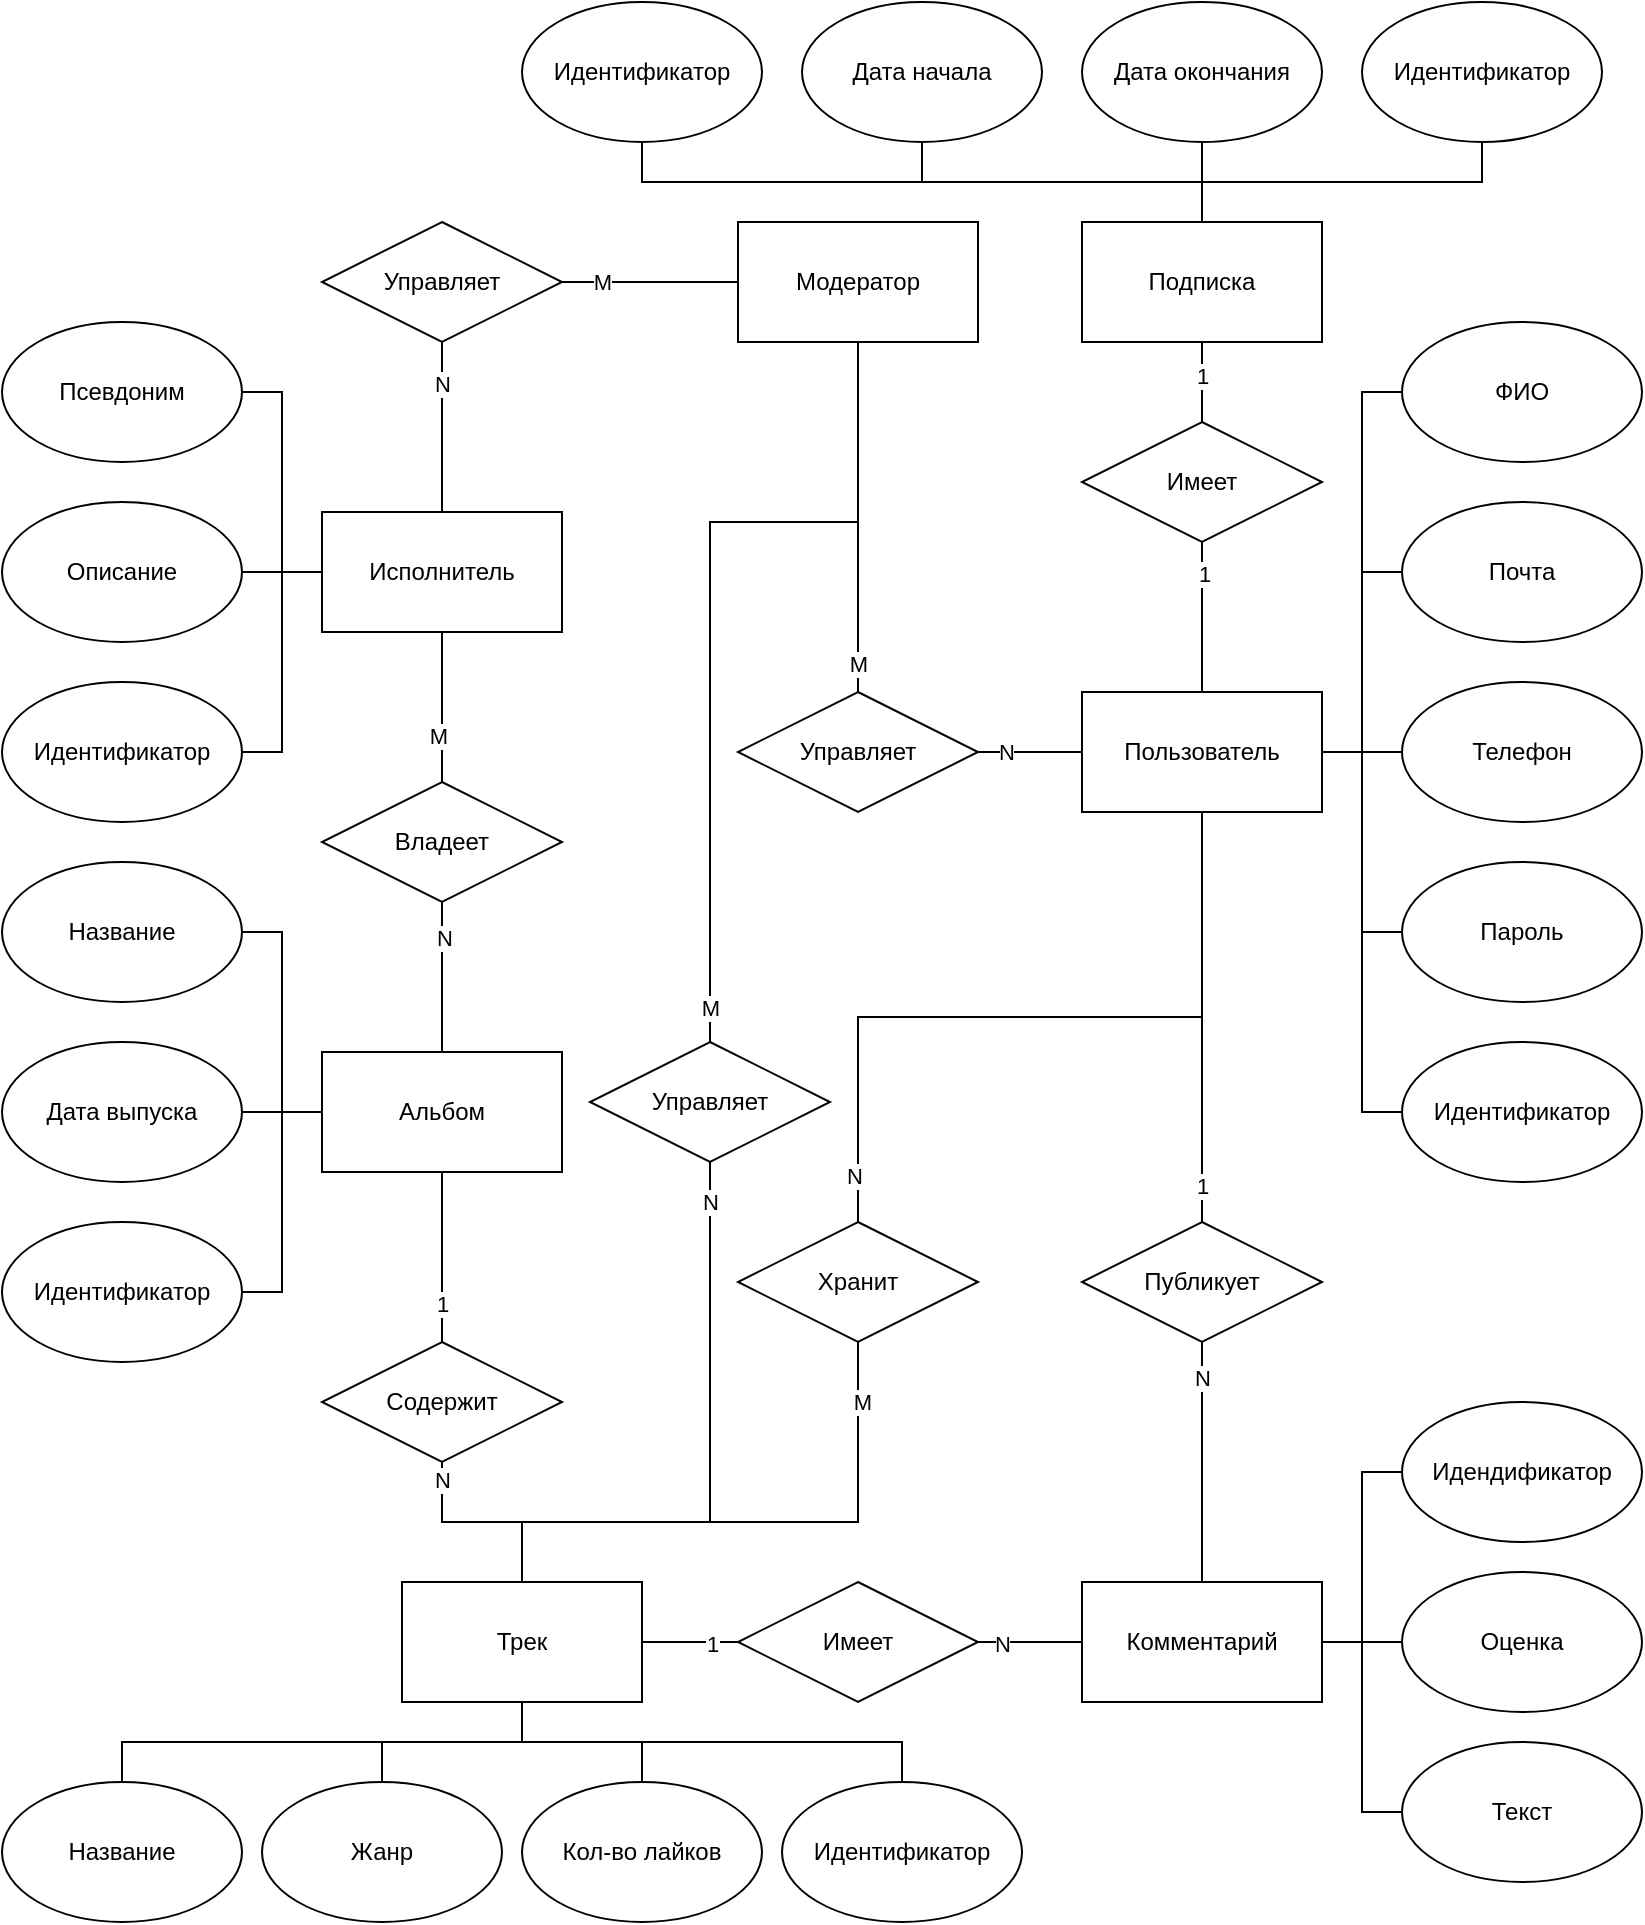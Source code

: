 <mxfile version="22.0.3" type="device">
  <diagram name="Page-1" id="ZaqIwXRcKnVtu84Ctnnx">
    <mxGraphModel dx="1406" dy="1026" grid="1" gridSize="10" guides="1" tooltips="1" connect="1" arrows="1" fold="1" page="1" pageScale="1" pageWidth="827" pageHeight="1169" math="0" shadow="0">
      <root>
        <mxCell id="0" />
        <mxCell id="1" parent="0" />
        <mxCell id="bMCT6bNHXgNXmFaWf76b-39" style="edgeStyle=orthogonalEdgeStyle;rounded=0;orthogonalLoop=1;jettySize=auto;html=1;exitX=1;exitY=0.5;exitDx=0;exitDy=0;entryX=0;entryY=0.5;entryDx=0;entryDy=0;endArrow=none;endFill=0;" parent="1" source="bMCT6bNHXgNXmFaWf76b-14" target="bMCT6bNHXgNXmFaWf76b-15" edge="1">
          <mxGeometry relative="1" as="geometry" />
        </mxCell>
        <mxCell id="bMCT6bNHXgNXmFaWf76b-40" style="edgeStyle=orthogonalEdgeStyle;rounded=0;orthogonalLoop=1;jettySize=auto;html=1;exitX=1;exitY=0.5;exitDx=0;exitDy=0;entryX=0;entryY=0.5;entryDx=0;entryDy=0;endArrow=none;endFill=0;" parent="1" source="bMCT6bNHXgNXmFaWf76b-14" target="bMCT6bNHXgNXmFaWf76b-16" edge="1">
          <mxGeometry relative="1" as="geometry" />
        </mxCell>
        <mxCell id="bMCT6bNHXgNXmFaWf76b-41" style="edgeStyle=orthogonalEdgeStyle;rounded=0;orthogonalLoop=1;jettySize=auto;html=1;exitX=1;exitY=0.5;exitDx=0;exitDy=0;endArrow=none;endFill=0;" parent="1" source="bMCT6bNHXgNXmFaWf76b-14" target="bMCT6bNHXgNXmFaWf76b-17" edge="1">
          <mxGeometry relative="1" as="geometry" />
        </mxCell>
        <mxCell id="bMCT6bNHXgNXmFaWf76b-42" style="edgeStyle=orthogonalEdgeStyle;rounded=0;orthogonalLoop=1;jettySize=auto;html=1;exitX=1;exitY=0.5;exitDx=0;exitDy=0;entryX=0;entryY=0.5;entryDx=0;entryDy=0;endArrow=none;endFill=0;" parent="1" source="bMCT6bNHXgNXmFaWf76b-14" target="bMCT6bNHXgNXmFaWf76b-18" edge="1">
          <mxGeometry relative="1" as="geometry" />
        </mxCell>
        <mxCell id="bMCT6bNHXgNXmFaWf76b-43" style="edgeStyle=orthogonalEdgeStyle;rounded=0;orthogonalLoop=1;jettySize=auto;html=1;exitX=1;exitY=0.5;exitDx=0;exitDy=0;entryX=0;entryY=0.5;entryDx=0;entryDy=0;endArrow=none;endFill=0;" parent="1" source="bMCT6bNHXgNXmFaWf76b-14" target="bMCT6bNHXgNXmFaWf76b-31" edge="1">
          <mxGeometry relative="1" as="geometry" />
        </mxCell>
        <mxCell id="bMCT6bNHXgNXmFaWf76b-59" style="edgeStyle=orthogonalEdgeStyle;rounded=0;orthogonalLoop=1;jettySize=auto;html=1;exitX=0.5;exitY=0;exitDx=0;exitDy=0;entryX=0.5;entryY=1;entryDx=0;entryDy=0;endArrow=none;endFill=0;" parent="1" source="bMCT6bNHXgNXmFaWf76b-14" target="bMCT6bNHXgNXmFaWf76b-58" edge="1">
          <mxGeometry relative="1" as="geometry" />
        </mxCell>
        <mxCell id="GkStRdjyFZFUsdvMpN6v-38" value="1" style="edgeLabel;html=1;align=center;verticalAlign=middle;resizable=0;points=[];" parent="bMCT6bNHXgNXmFaWf76b-59" vertex="1" connectable="0">
          <mxGeometry x="0.573" y="-1" relative="1" as="geometry">
            <mxPoint as="offset" />
          </mxGeometry>
        </mxCell>
        <mxCell id="bMCT6bNHXgNXmFaWf76b-74" style="edgeStyle=orthogonalEdgeStyle;rounded=0;orthogonalLoop=1;jettySize=auto;html=1;exitX=0.5;exitY=1;exitDx=0;exitDy=0;entryX=0.5;entryY=0;entryDx=0;entryDy=0;endArrow=none;endFill=0;" parent="1" source="bMCT6bNHXgNXmFaWf76b-14" target="bMCT6bNHXgNXmFaWf76b-73" edge="1">
          <mxGeometry relative="1" as="geometry" />
        </mxCell>
        <mxCell id="GkStRdjyFZFUsdvMpN6v-27" value="N" style="edgeLabel;html=1;align=center;verticalAlign=middle;resizable=0;points=[];" parent="bMCT6bNHXgNXmFaWf76b-74" vertex="1" connectable="0">
          <mxGeometry x="0.878" y="-2" relative="1" as="geometry">
            <mxPoint as="offset" />
          </mxGeometry>
        </mxCell>
        <mxCell id="hGGk3XV-ql3nhBnSGVCS-5" style="edgeStyle=orthogonalEdgeStyle;rounded=0;orthogonalLoop=1;jettySize=auto;html=1;exitX=0.5;exitY=1;exitDx=0;exitDy=0;entryX=0.5;entryY=0;entryDx=0;entryDy=0;endArrow=none;endFill=0;" edge="1" parent="1" source="bMCT6bNHXgNXmFaWf76b-14" target="hGGk3XV-ql3nhBnSGVCS-1">
          <mxGeometry relative="1" as="geometry" />
        </mxCell>
        <mxCell id="hGGk3XV-ql3nhBnSGVCS-12" value="1" style="edgeLabel;html=1;align=center;verticalAlign=middle;resizable=0;points=[];" vertex="1" connectable="0" parent="hGGk3XV-ql3nhBnSGVCS-5">
          <mxGeometry x="0.821" relative="1" as="geometry">
            <mxPoint as="offset" />
          </mxGeometry>
        </mxCell>
        <mxCell id="bMCT6bNHXgNXmFaWf76b-14" value="Пользователь" style="rounded=0;whiteSpace=wrap;html=1;" parent="1" vertex="1">
          <mxGeometry x="540" y="355" width="120" height="60" as="geometry" />
        </mxCell>
        <mxCell id="bMCT6bNHXgNXmFaWf76b-15" value="ФИО" style="ellipse;whiteSpace=wrap;html=1;" parent="1" vertex="1">
          <mxGeometry x="700" y="170" width="120" height="70" as="geometry" />
        </mxCell>
        <mxCell id="bMCT6bNHXgNXmFaWf76b-16" value="Почта" style="ellipse;whiteSpace=wrap;html=1;" parent="1" vertex="1">
          <mxGeometry x="700" y="260" width="120" height="70" as="geometry" />
        </mxCell>
        <mxCell id="bMCT6bNHXgNXmFaWf76b-17" value="Телефон" style="ellipse;whiteSpace=wrap;html=1;" parent="1" vertex="1">
          <mxGeometry x="700" y="350" width="120" height="70" as="geometry" />
        </mxCell>
        <mxCell id="bMCT6bNHXgNXmFaWf76b-18" value="Пароль" style="ellipse;whiteSpace=wrap;html=1;" parent="1" vertex="1">
          <mxGeometry x="700" y="440" width="120" height="70" as="geometry" />
        </mxCell>
        <mxCell id="bMCT6bNHXgNXmFaWf76b-44" style="edgeStyle=orthogonalEdgeStyle;rounded=0;orthogonalLoop=1;jettySize=auto;html=1;exitX=0.5;exitY=1;exitDx=0;exitDy=0;entryX=0.5;entryY=0;entryDx=0;entryDy=0;endArrow=none;endFill=0;" parent="1" source="bMCT6bNHXgNXmFaWf76b-19" target="bMCT6bNHXgNXmFaWf76b-20" edge="1">
          <mxGeometry relative="1" as="geometry" />
        </mxCell>
        <mxCell id="bMCT6bNHXgNXmFaWf76b-45" style="edgeStyle=orthogonalEdgeStyle;rounded=0;orthogonalLoop=1;jettySize=auto;html=1;exitX=0.5;exitY=1;exitDx=0;exitDy=0;entryX=0.5;entryY=0;entryDx=0;entryDy=0;endArrow=none;endFill=0;" parent="1" source="bMCT6bNHXgNXmFaWf76b-19" target="bMCT6bNHXgNXmFaWf76b-21" edge="1">
          <mxGeometry relative="1" as="geometry" />
        </mxCell>
        <mxCell id="bMCT6bNHXgNXmFaWf76b-46" style="edgeStyle=orthogonalEdgeStyle;rounded=0;orthogonalLoop=1;jettySize=auto;html=1;exitX=0.5;exitY=1;exitDx=0;exitDy=0;entryX=0.5;entryY=0;entryDx=0;entryDy=0;endArrow=none;endFill=0;" parent="1" source="bMCT6bNHXgNXmFaWf76b-19" target="bMCT6bNHXgNXmFaWf76b-22" edge="1">
          <mxGeometry relative="1" as="geometry" />
        </mxCell>
        <mxCell id="bMCT6bNHXgNXmFaWf76b-47" style="edgeStyle=orthogonalEdgeStyle;rounded=0;orthogonalLoop=1;jettySize=auto;html=1;exitX=0.5;exitY=1;exitDx=0;exitDy=0;entryX=0.5;entryY=0;entryDx=0;entryDy=0;endArrow=none;endFill=0;" parent="1" source="bMCT6bNHXgNXmFaWf76b-19" target="bMCT6bNHXgNXmFaWf76b-32" edge="1">
          <mxGeometry relative="1" as="geometry" />
        </mxCell>
        <mxCell id="hGGk3XV-ql3nhBnSGVCS-2" style="edgeStyle=orthogonalEdgeStyle;rounded=0;orthogonalLoop=1;jettySize=auto;html=1;exitX=1;exitY=0.5;exitDx=0;exitDy=0;entryX=0;entryY=0.5;entryDx=0;entryDy=0;endArrow=none;endFill=0;" edge="1" parent="1" source="bMCT6bNHXgNXmFaWf76b-19" target="GkStRdjyFZFUsdvMpN6v-15">
          <mxGeometry relative="1" as="geometry" />
        </mxCell>
        <mxCell id="hGGk3XV-ql3nhBnSGVCS-6" value="1" style="edgeLabel;html=1;align=center;verticalAlign=middle;resizable=0;points=[];" vertex="1" connectable="0" parent="hGGk3XV-ql3nhBnSGVCS-2">
          <mxGeometry x="0.439" y="-1" relative="1" as="geometry">
            <mxPoint as="offset" />
          </mxGeometry>
        </mxCell>
        <mxCell id="bMCT6bNHXgNXmFaWf76b-19" value="Трек" style="rounded=0;whiteSpace=wrap;html=1;" parent="1" vertex="1">
          <mxGeometry x="200" y="800" width="120" height="60" as="geometry" />
        </mxCell>
        <mxCell id="bMCT6bNHXgNXmFaWf76b-20" value="Название" style="ellipse;whiteSpace=wrap;html=1;" parent="1" vertex="1">
          <mxGeometry y="900" width="120" height="70" as="geometry" />
        </mxCell>
        <mxCell id="bMCT6bNHXgNXmFaWf76b-21" value="Жанр" style="ellipse;whiteSpace=wrap;html=1;" parent="1" vertex="1">
          <mxGeometry x="130" y="900" width="120" height="70" as="geometry" />
        </mxCell>
        <mxCell id="bMCT6bNHXgNXmFaWf76b-22" value="Кол-во лайков" style="ellipse;whiteSpace=wrap;html=1;" parent="1" vertex="1">
          <mxGeometry x="260" y="900" width="120" height="70" as="geometry" />
        </mxCell>
        <mxCell id="bMCT6bNHXgNXmFaWf76b-33" style="edgeStyle=orthogonalEdgeStyle;rounded=0;orthogonalLoop=1;jettySize=auto;html=1;exitX=0;exitY=0.5;exitDx=0;exitDy=0;entryX=1;entryY=0.5;entryDx=0;entryDy=0;endArrow=none;endFill=0;" parent="1" source="bMCT6bNHXgNXmFaWf76b-23" target="bMCT6bNHXgNXmFaWf76b-24" edge="1">
          <mxGeometry relative="1" as="geometry" />
        </mxCell>
        <mxCell id="bMCT6bNHXgNXmFaWf76b-34" style="edgeStyle=orthogonalEdgeStyle;rounded=0;orthogonalLoop=1;jettySize=auto;html=1;exitX=0;exitY=0.5;exitDx=0;exitDy=0;entryX=1;entryY=0.5;entryDx=0;entryDy=0;endArrow=none;endFill=0;" parent="1" source="bMCT6bNHXgNXmFaWf76b-23" target="bMCT6bNHXgNXmFaWf76b-25" edge="1">
          <mxGeometry relative="1" as="geometry" />
        </mxCell>
        <mxCell id="bMCT6bNHXgNXmFaWf76b-35" style="edgeStyle=orthogonalEdgeStyle;rounded=0;orthogonalLoop=1;jettySize=auto;html=1;exitX=0;exitY=0.5;exitDx=0;exitDy=0;entryX=1;entryY=0.5;entryDx=0;entryDy=0;endArrow=none;endFill=0;" parent="1" source="bMCT6bNHXgNXmFaWf76b-23" target="bMCT6bNHXgNXmFaWf76b-29" edge="1">
          <mxGeometry relative="1" as="geometry" />
        </mxCell>
        <mxCell id="bMCT6bNHXgNXmFaWf76b-50" style="edgeStyle=orthogonalEdgeStyle;rounded=0;orthogonalLoop=1;jettySize=auto;html=1;exitX=0.5;exitY=1;exitDx=0;exitDy=0;entryX=0.5;entryY=0;entryDx=0;entryDy=0;endArrow=none;endFill=0;" parent="1" source="bMCT6bNHXgNXmFaWf76b-23" target="bMCT6bNHXgNXmFaWf76b-48" edge="1">
          <mxGeometry relative="1" as="geometry" />
        </mxCell>
        <mxCell id="GkStRdjyFZFUsdvMpN6v-35" value="M" style="edgeLabel;html=1;align=center;verticalAlign=middle;resizable=0;points=[];" parent="bMCT6bNHXgNXmFaWf76b-50" vertex="1" connectable="0">
          <mxGeometry x="0.387" y="-2" relative="1" as="geometry">
            <mxPoint as="offset" />
          </mxGeometry>
        </mxCell>
        <mxCell id="bMCT6bNHXgNXmFaWf76b-23" value="Исполнитель" style="rounded=0;whiteSpace=wrap;html=1;" parent="1" vertex="1">
          <mxGeometry x="160" y="265" width="120" height="60" as="geometry" />
        </mxCell>
        <mxCell id="bMCT6bNHXgNXmFaWf76b-24" value="Псевдоним" style="ellipse;whiteSpace=wrap;html=1;" parent="1" vertex="1">
          <mxGeometry y="170" width="120" height="70" as="geometry" />
        </mxCell>
        <mxCell id="bMCT6bNHXgNXmFaWf76b-25" value="Описание" style="ellipse;whiteSpace=wrap;html=1;" parent="1" vertex="1">
          <mxGeometry y="260" width="120" height="70" as="geometry" />
        </mxCell>
        <mxCell id="bMCT6bNHXgNXmFaWf76b-36" style="edgeStyle=orthogonalEdgeStyle;rounded=0;orthogonalLoop=1;jettySize=auto;html=1;exitX=0;exitY=0.5;exitDx=0;exitDy=0;entryX=1;entryY=0.5;entryDx=0;entryDy=0;endArrow=none;endFill=0;" parent="1" source="bMCT6bNHXgNXmFaWf76b-26" target="bMCT6bNHXgNXmFaWf76b-27" edge="1">
          <mxGeometry relative="1" as="geometry" />
        </mxCell>
        <mxCell id="bMCT6bNHXgNXmFaWf76b-37" style="edgeStyle=orthogonalEdgeStyle;rounded=0;orthogonalLoop=1;jettySize=auto;html=1;exitX=0;exitY=0.5;exitDx=0;exitDy=0;entryX=1;entryY=0.5;entryDx=0;entryDy=0;endArrow=none;endFill=0;" parent="1" source="bMCT6bNHXgNXmFaWf76b-26" target="bMCT6bNHXgNXmFaWf76b-28" edge="1">
          <mxGeometry relative="1" as="geometry" />
        </mxCell>
        <mxCell id="bMCT6bNHXgNXmFaWf76b-38" style="edgeStyle=orthogonalEdgeStyle;rounded=0;orthogonalLoop=1;jettySize=auto;html=1;exitX=0;exitY=0.5;exitDx=0;exitDy=0;entryX=1;entryY=0.5;entryDx=0;entryDy=0;endArrow=none;endFill=0;" parent="1" source="bMCT6bNHXgNXmFaWf76b-26" target="bMCT6bNHXgNXmFaWf76b-30" edge="1">
          <mxGeometry relative="1" as="geometry" />
        </mxCell>
        <mxCell id="bMCT6bNHXgNXmFaWf76b-52" style="edgeStyle=orthogonalEdgeStyle;rounded=0;orthogonalLoop=1;jettySize=auto;html=1;exitX=0.5;exitY=1;exitDx=0;exitDy=0;entryX=0.5;entryY=0;entryDx=0;entryDy=0;endArrow=none;endFill=0;" parent="1" source="bMCT6bNHXgNXmFaWf76b-26" target="bMCT6bNHXgNXmFaWf76b-49" edge="1">
          <mxGeometry relative="1" as="geometry" />
        </mxCell>
        <mxCell id="GkStRdjyFZFUsdvMpN6v-33" value="1" style="edgeLabel;html=1;align=center;verticalAlign=middle;resizable=0;points=[];" parent="bMCT6bNHXgNXmFaWf76b-52" vertex="1" connectable="0">
          <mxGeometry x="0.553" relative="1" as="geometry">
            <mxPoint as="offset" />
          </mxGeometry>
        </mxCell>
        <mxCell id="bMCT6bNHXgNXmFaWf76b-26" value="Альбом" style="rounded=0;whiteSpace=wrap;html=1;" parent="1" vertex="1">
          <mxGeometry x="160" y="535" width="120" height="60" as="geometry" />
        </mxCell>
        <mxCell id="bMCT6bNHXgNXmFaWf76b-27" value="Название" style="ellipse;whiteSpace=wrap;html=1;" parent="1" vertex="1">
          <mxGeometry y="440" width="120" height="70" as="geometry" />
        </mxCell>
        <mxCell id="bMCT6bNHXgNXmFaWf76b-28" value="Дата выпуска" style="ellipse;whiteSpace=wrap;html=1;" parent="1" vertex="1">
          <mxGeometry y="530" width="120" height="70" as="geometry" />
        </mxCell>
        <mxCell id="bMCT6bNHXgNXmFaWf76b-29" value="Идентификатор" style="ellipse;whiteSpace=wrap;html=1;" parent="1" vertex="1">
          <mxGeometry y="350" width="120" height="70" as="geometry" />
        </mxCell>
        <mxCell id="bMCT6bNHXgNXmFaWf76b-30" value="Идентификатор" style="ellipse;whiteSpace=wrap;html=1;" parent="1" vertex="1">
          <mxGeometry y="620" width="120" height="70" as="geometry" />
        </mxCell>
        <mxCell id="bMCT6bNHXgNXmFaWf76b-31" value="Идентификатор" style="ellipse;whiteSpace=wrap;html=1;" parent="1" vertex="1">
          <mxGeometry x="700" y="530" width="120" height="70" as="geometry" />
        </mxCell>
        <mxCell id="bMCT6bNHXgNXmFaWf76b-32" value="Идентификатор" style="ellipse;whiteSpace=wrap;html=1;" parent="1" vertex="1">
          <mxGeometry x="390" y="900" width="120" height="70" as="geometry" />
        </mxCell>
        <mxCell id="bMCT6bNHXgNXmFaWf76b-51" style="edgeStyle=orthogonalEdgeStyle;rounded=0;orthogonalLoop=1;jettySize=auto;html=1;exitX=0.5;exitY=1;exitDx=0;exitDy=0;entryX=0.5;entryY=0;entryDx=0;entryDy=0;endArrow=none;endFill=0;" parent="1" source="bMCT6bNHXgNXmFaWf76b-48" target="bMCT6bNHXgNXmFaWf76b-26" edge="1">
          <mxGeometry relative="1" as="geometry" />
        </mxCell>
        <mxCell id="GkStRdjyFZFUsdvMpN6v-36" value="N" style="edgeLabel;html=1;align=center;verticalAlign=middle;resizable=0;points=[];" parent="bMCT6bNHXgNXmFaWf76b-51" vertex="1" connectable="0">
          <mxGeometry x="-0.52" y="1" relative="1" as="geometry">
            <mxPoint as="offset" />
          </mxGeometry>
        </mxCell>
        <mxCell id="bMCT6bNHXgNXmFaWf76b-48" value="Владеет" style="rhombus;whiteSpace=wrap;html=1;" parent="1" vertex="1">
          <mxGeometry x="160" y="400" width="120" height="60" as="geometry" />
        </mxCell>
        <mxCell id="bMCT6bNHXgNXmFaWf76b-53" style="edgeStyle=orthogonalEdgeStyle;rounded=0;orthogonalLoop=1;jettySize=auto;html=1;exitX=0.5;exitY=1;exitDx=0;exitDy=0;entryX=0.5;entryY=0;entryDx=0;entryDy=0;endArrow=none;endFill=0;" parent="1" source="bMCT6bNHXgNXmFaWf76b-49" target="bMCT6bNHXgNXmFaWf76b-19" edge="1">
          <mxGeometry relative="1" as="geometry" />
        </mxCell>
        <mxCell id="GkStRdjyFZFUsdvMpN6v-34" value="N" style="edgeLabel;html=1;align=center;verticalAlign=middle;resizable=0;points=[];" parent="bMCT6bNHXgNXmFaWf76b-53" vertex="1" connectable="0">
          <mxGeometry x="-0.825" relative="1" as="geometry">
            <mxPoint as="offset" />
          </mxGeometry>
        </mxCell>
        <mxCell id="bMCT6bNHXgNXmFaWf76b-49" value="Содержит" style="rhombus;whiteSpace=wrap;html=1;" parent="1" vertex="1">
          <mxGeometry x="160" y="680" width="120" height="60" as="geometry" />
        </mxCell>
        <mxCell id="bMCT6bNHXgNXmFaWf76b-62" style="edgeStyle=orthogonalEdgeStyle;rounded=0;orthogonalLoop=1;jettySize=auto;html=1;exitX=0.5;exitY=0;exitDx=0;exitDy=0;entryX=0.5;entryY=1;entryDx=0;entryDy=0;endArrow=none;endFill=0;" parent="1" source="bMCT6bNHXgNXmFaWf76b-54" target="bMCT6bNHXgNXmFaWf76b-56" edge="1">
          <mxGeometry relative="1" as="geometry" />
        </mxCell>
        <mxCell id="bMCT6bNHXgNXmFaWf76b-63" style="edgeStyle=orthogonalEdgeStyle;rounded=0;orthogonalLoop=1;jettySize=auto;html=1;exitX=0.5;exitY=0;exitDx=0;exitDy=0;entryX=0.5;entryY=1;entryDx=0;entryDy=0;endArrow=none;endFill=0;" parent="1" source="bMCT6bNHXgNXmFaWf76b-54" target="bMCT6bNHXgNXmFaWf76b-57" edge="1">
          <mxGeometry relative="1" as="geometry" />
        </mxCell>
        <mxCell id="XhRxboW9JvPbOk-oIq7s-3" style="edgeStyle=orthogonalEdgeStyle;rounded=0;orthogonalLoop=1;jettySize=auto;html=1;exitX=0.5;exitY=0;exitDx=0;exitDy=0;entryX=0.5;entryY=1;entryDx=0;entryDy=0;endArrow=none;endFill=0;" parent="1" source="bMCT6bNHXgNXmFaWf76b-54" target="bMCT6bNHXgNXmFaWf76b-55" edge="1">
          <mxGeometry relative="1" as="geometry" />
        </mxCell>
        <mxCell id="wK0DKr3NX2WY4MT_MML3-2" style="edgeStyle=orthogonalEdgeStyle;rounded=0;orthogonalLoop=1;jettySize=auto;html=1;exitX=0.5;exitY=0;exitDx=0;exitDy=0;endArrow=none;endFill=0;" parent="1" source="bMCT6bNHXgNXmFaWf76b-54" target="wK0DKr3NX2WY4MT_MML3-1" edge="1">
          <mxGeometry relative="1" as="geometry" />
        </mxCell>
        <mxCell id="bMCT6bNHXgNXmFaWf76b-54" value="Подписка" style="rounded=0;whiteSpace=wrap;html=1;" parent="1" vertex="1">
          <mxGeometry x="540" y="120" width="120" height="60" as="geometry" />
        </mxCell>
        <mxCell id="bMCT6bNHXgNXmFaWf76b-55" value="Дата начала" style="ellipse;whiteSpace=wrap;html=1;" parent="1" vertex="1">
          <mxGeometry x="400" y="10" width="120" height="70" as="geometry" />
        </mxCell>
        <mxCell id="bMCT6bNHXgNXmFaWf76b-56" value="Дата окончания" style="ellipse;whiteSpace=wrap;html=1;" parent="1" vertex="1">
          <mxGeometry x="540" y="10" width="120" height="70" as="geometry" />
        </mxCell>
        <mxCell id="bMCT6bNHXgNXmFaWf76b-57" value="Идентификатор" style="ellipse;whiteSpace=wrap;html=1;" parent="1" vertex="1">
          <mxGeometry x="680" y="10" width="120" height="70" as="geometry" />
        </mxCell>
        <mxCell id="bMCT6bNHXgNXmFaWf76b-60" style="edgeStyle=orthogonalEdgeStyle;rounded=0;orthogonalLoop=1;jettySize=auto;html=1;exitX=0.5;exitY=0;exitDx=0;exitDy=0;entryX=0.5;entryY=1;entryDx=0;entryDy=0;endArrow=none;endFill=0;" parent="1" source="bMCT6bNHXgNXmFaWf76b-58" target="bMCT6bNHXgNXmFaWf76b-54" edge="1">
          <mxGeometry relative="1" as="geometry" />
        </mxCell>
        <mxCell id="bMCT6bNHXgNXmFaWf76b-67" value="1" style="edgeLabel;html=1;align=center;verticalAlign=middle;resizable=0;points=[];" parent="bMCT6bNHXgNXmFaWf76b-60" vertex="1" connectable="0">
          <mxGeometry x="0.166" relative="1" as="geometry">
            <mxPoint as="offset" />
          </mxGeometry>
        </mxCell>
        <mxCell id="bMCT6bNHXgNXmFaWf76b-58" value="Имеет" style="rhombus;whiteSpace=wrap;html=1;" parent="1" vertex="1">
          <mxGeometry x="540" y="220" width="120" height="60" as="geometry" />
        </mxCell>
        <mxCell id="bMCT6bNHXgNXmFaWf76b-75" style="edgeStyle=orthogonalEdgeStyle;rounded=0;orthogonalLoop=1;jettySize=auto;html=1;exitX=0.5;exitY=1;exitDx=0;exitDy=0;entryX=0.5;entryY=0;entryDx=0;entryDy=0;endArrow=none;endFill=0;" parent="1" source="bMCT6bNHXgNXmFaWf76b-73" target="bMCT6bNHXgNXmFaWf76b-19" edge="1">
          <mxGeometry relative="1" as="geometry">
            <Array as="points">
              <mxPoint x="428" y="770" />
              <mxPoint x="260" y="770" />
            </Array>
          </mxGeometry>
        </mxCell>
        <mxCell id="GkStRdjyFZFUsdvMpN6v-28" value="M" style="edgeLabel;html=1;align=center;verticalAlign=middle;resizable=0;points=[];" parent="bMCT6bNHXgNXmFaWf76b-75" vertex="1" connectable="0">
          <mxGeometry x="-0.794" y="2" relative="1" as="geometry">
            <mxPoint as="offset" />
          </mxGeometry>
        </mxCell>
        <mxCell id="bMCT6bNHXgNXmFaWf76b-73" value="Хранит" style="rhombus;whiteSpace=wrap;html=1;" parent="1" vertex="1">
          <mxGeometry x="368" y="620" width="120" height="60" as="geometry" />
        </mxCell>
        <mxCell id="XhRxboW9JvPbOk-oIq7s-7" value="" style="edgeStyle=orthogonalEdgeStyle;rounded=0;orthogonalLoop=1;jettySize=auto;html=1;endArrow=none;endFill=0;" parent="1" source="XhRxboW9JvPbOk-oIq7s-1" target="XhRxboW9JvPbOk-oIq7s-4" edge="1">
          <mxGeometry relative="1" as="geometry" />
        </mxCell>
        <mxCell id="GkStRdjyFZFUsdvMpN6v-21" value="M" style="edgeLabel;html=1;align=center;verticalAlign=middle;resizable=0;points=[];" parent="XhRxboW9JvPbOk-oIq7s-7" vertex="1" connectable="0">
          <mxGeometry x="0.55" relative="1" as="geometry">
            <mxPoint as="offset" />
          </mxGeometry>
        </mxCell>
        <mxCell id="XhRxboW9JvPbOk-oIq7s-13" style="edgeStyle=orthogonalEdgeStyle;rounded=0;orthogonalLoop=1;jettySize=auto;html=1;exitX=0.5;exitY=1;exitDx=0;exitDy=0;endArrow=none;endFill=0;" parent="1" source="XhRxboW9JvPbOk-oIq7s-1" target="XhRxboW9JvPbOk-oIq7s-12" edge="1">
          <mxGeometry relative="1" as="geometry" />
        </mxCell>
        <mxCell id="GkStRdjyFZFUsdvMpN6v-19" value="M" style="edgeLabel;html=1;align=center;verticalAlign=middle;resizable=0;points=[];" parent="XhRxboW9JvPbOk-oIq7s-13" vertex="1" connectable="0">
          <mxGeometry x="0.832" relative="1" as="geometry">
            <mxPoint as="offset" />
          </mxGeometry>
        </mxCell>
        <mxCell id="XhRxboW9JvPbOk-oIq7s-16" style="edgeStyle=orthogonalEdgeStyle;rounded=0;orthogonalLoop=1;jettySize=auto;html=1;exitX=0.5;exitY=1;exitDx=0;exitDy=0;entryX=0.5;entryY=0;entryDx=0;entryDy=0;endArrow=none;endFill=0;" parent="1" source="XhRxboW9JvPbOk-oIq7s-1" target="XhRxboW9JvPbOk-oIq7s-11" edge="1">
          <mxGeometry relative="1" as="geometry">
            <Array as="points">
              <mxPoint x="428" y="270" />
              <mxPoint x="354" y="270" />
            </Array>
          </mxGeometry>
        </mxCell>
        <mxCell id="GkStRdjyFZFUsdvMpN6v-23" value="M" style="edgeLabel;html=1;align=center;verticalAlign=middle;resizable=0;points=[];" parent="XhRxboW9JvPbOk-oIq7s-16" vertex="1" connectable="0">
          <mxGeometry x="0.92" relative="1" as="geometry">
            <mxPoint as="offset" />
          </mxGeometry>
        </mxCell>
        <mxCell id="XhRxboW9JvPbOk-oIq7s-1" value="Модератор" style="rounded=0;whiteSpace=wrap;html=1;" parent="1" vertex="1">
          <mxGeometry x="368" y="120" width="120" height="60" as="geometry" />
        </mxCell>
        <mxCell id="XhRxboW9JvPbOk-oIq7s-5" style="edgeStyle=orthogonalEdgeStyle;rounded=0;orthogonalLoop=1;jettySize=auto;html=1;exitX=0.5;exitY=1;exitDx=0;exitDy=0;entryX=0.5;entryY=0;entryDx=0;entryDy=0;endArrow=none;endFill=0;" parent="1" source="XhRxboW9JvPbOk-oIq7s-4" target="bMCT6bNHXgNXmFaWf76b-23" edge="1">
          <mxGeometry relative="1" as="geometry" />
        </mxCell>
        <mxCell id="GkStRdjyFZFUsdvMpN6v-37" value="N" style="edgeLabel;html=1;align=center;verticalAlign=middle;resizable=0;points=[];" parent="XhRxboW9JvPbOk-oIq7s-5" vertex="1" connectable="0">
          <mxGeometry x="-0.506" relative="1" as="geometry">
            <mxPoint as="offset" />
          </mxGeometry>
        </mxCell>
        <mxCell id="XhRxboW9JvPbOk-oIq7s-4" value="Управляет" style="rhombus;whiteSpace=wrap;html=1;" parent="1" vertex="1">
          <mxGeometry x="160" y="120" width="120" height="60" as="geometry" />
        </mxCell>
        <mxCell id="XhRxboW9JvPbOk-oIq7s-15" style="edgeStyle=orthogonalEdgeStyle;rounded=0;orthogonalLoop=1;jettySize=auto;html=1;exitX=0.5;exitY=1;exitDx=0;exitDy=0;endArrow=none;endFill=0;" parent="1" source="XhRxboW9JvPbOk-oIq7s-11" target="bMCT6bNHXgNXmFaWf76b-19" edge="1">
          <mxGeometry relative="1" as="geometry">
            <Array as="points">
              <mxPoint x="354" y="770" />
              <mxPoint x="260" y="770" />
            </Array>
          </mxGeometry>
        </mxCell>
        <mxCell id="GkStRdjyFZFUsdvMpN6v-24" value="N" style="edgeLabel;html=1;align=center;verticalAlign=middle;resizable=0;points=[];" parent="XhRxboW9JvPbOk-oIq7s-15" vertex="1" connectable="0">
          <mxGeometry x="-0.867" relative="1" as="geometry">
            <mxPoint as="offset" />
          </mxGeometry>
        </mxCell>
        <mxCell id="XhRxboW9JvPbOk-oIq7s-11" value="Управляет" style="rhombus;whiteSpace=wrap;html=1;" parent="1" vertex="1">
          <mxGeometry x="294" y="530" width="120" height="60" as="geometry" />
        </mxCell>
        <mxCell id="XhRxboW9JvPbOk-oIq7s-14" style="edgeStyle=orthogonalEdgeStyle;rounded=0;orthogonalLoop=1;jettySize=auto;html=1;exitX=1;exitY=0.5;exitDx=0;exitDy=0;entryX=0;entryY=0.5;entryDx=0;entryDy=0;endArrow=none;endFill=0;" parent="1" source="XhRxboW9JvPbOk-oIq7s-12" target="bMCT6bNHXgNXmFaWf76b-14" edge="1">
          <mxGeometry relative="1" as="geometry" />
        </mxCell>
        <mxCell id="GkStRdjyFZFUsdvMpN6v-20" value="N" style="edgeLabel;html=1;align=center;verticalAlign=middle;resizable=0;points=[];" parent="XhRxboW9JvPbOk-oIq7s-14" vertex="1" connectable="0">
          <mxGeometry x="-0.462" relative="1" as="geometry">
            <mxPoint as="offset" />
          </mxGeometry>
        </mxCell>
        <mxCell id="XhRxboW9JvPbOk-oIq7s-12" value="Управляет" style="rhombus;whiteSpace=wrap;html=1;" parent="1" vertex="1">
          <mxGeometry x="368" y="355" width="120" height="60" as="geometry" />
        </mxCell>
        <mxCell id="wK0DKr3NX2WY4MT_MML3-1" value="Идентификатор" style="ellipse;whiteSpace=wrap;html=1;" parent="1" vertex="1">
          <mxGeometry x="260" y="10" width="120" height="70" as="geometry" />
        </mxCell>
        <mxCell id="hGGk3XV-ql3nhBnSGVCS-3" style="edgeStyle=orthogonalEdgeStyle;rounded=0;orthogonalLoop=1;jettySize=auto;html=1;exitX=1;exitY=0.5;exitDx=0;exitDy=0;entryX=0;entryY=0.5;entryDx=0;entryDy=0;endArrow=none;endFill=0;" edge="1" parent="1" source="GkStRdjyFZFUsdvMpN6v-15" target="GkStRdjyFZFUsdvMpN6v-16">
          <mxGeometry relative="1" as="geometry" />
        </mxCell>
        <mxCell id="hGGk3XV-ql3nhBnSGVCS-7" value="N" style="edgeLabel;html=1;align=center;verticalAlign=middle;resizable=0;points=[];" vertex="1" connectable="0" parent="hGGk3XV-ql3nhBnSGVCS-3">
          <mxGeometry x="-0.538" y="-1" relative="1" as="geometry">
            <mxPoint as="offset" />
          </mxGeometry>
        </mxCell>
        <mxCell id="GkStRdjyFZFUsdvMpN6v-15" value="Имеет" style="rhombus;whiteSpace=wrap;html=1;" parent="1" vertex="1">
          <mxGeometry x="368" y="800" width="120" height="60" as="geometry" />
        </mxCell>
        <mxCell id="hGGk3XV-ql3nhBnSGVCS-8" style="edgeStyle=orthogonalEdgeStyle;rounded=0;orthogonalLoop=1;jettySize=auto;html=1;exitX=1;exitY=0.5;exitDx=0;exitDy=0;entryX=0;entryY=0.5;entryDx=0;entryDy=0;endArrow=none;endFill=0;" edge="1" parent="1" source="GkStRdjyFZFUsdvMpN6v-16" target="GkStRdjyFZFUsdvMpN6v-39">
          <mxGeometry relative="1" as="geometry" />
        </mxCell>
        <mxCell id="hGGk3XV-ql3nhBnSGVCS-9" style="edgeStyle=orthogonalEdgeStyle;rounded=0;orthogonalLoop=1;jettySize=auto;html=1;exitX=1;exitY=0.5;exitDx=0;exitDy=0;endArrow=none;endFill=0;" edge="1" parent="1" source="GkStRdjyFZFUsdvMpN6v-16" target="GkStRdjyFZFUsdvMpN6v-40">
          <mxGeometry relative="1" as="geometry" />
        </mxCell>
        <mxCell id="hGGk3XV-ql3nhBnSGVCS-10" style="edgeStyle=orthogonalEdgeStyle;rounded=0;orthogonalLoop=1;jettySize=auto;html=1;exitX=1;exitY=0.5;exitDx=0;exitDy=0;entryX=0;entryY=0.5;entryDx=0;entryDy=0;endArrow=none;endFill=0;" edge="1" parent="1" source="GkStRdjyFZFUsdvMpN6v-16" target="GkStRdjyFZFUsdvMpN6v-41">
          <mxGeometry relative="1" as="geometry" />
        </mxCell>
        <mxCell id="GkStRdjyFZFUsdvMpN6v-16" value="Комментарий" style="rounded=0;whiteSpace=wrap;html=1;" parent="1" vertex="1">
          <mxGeometry x="540" y="800" width="120" height="60" as="geometry" />
        </mxCell>
        <mxCell id="GkStRdjyFZFUsdvMpN6v-39" value="Идендификатор" style="ellipse;whiteSpace=wrap;html=1;" parent="1" vertex="1">
          <mxGeometry x="700" y="710" width="120" height="70" as="geometry" />
        </mxCell>
        <mxCell id="GkStRdjyFZFUsdvMpN6v-40" value="Оценка" style="ellipse;whiteSpace=wrap;html=1;" parent="1" vertex="1">
          <mxGeometry x="700" y="795" width="120" height="70" as="geometry" />
        </mxCell>
        <mxCell id="GkStRdjyFZFUsdvMpN6v-41" value="Текст" style="ellipse;whiteSpace=wrap;html=1;" parent="1" vertex="1">
          <mxGeometry x="700" y="880" width="120" height="70" as="geometry" />
        </mxCell>
        <mxCell id="hGGk3XV-ql3nhBnSGVCS-4" style="edgeStyle=orthogonalEdgeStyle;rounded=0;orthogonalLoop=1;jettySize=auto;html=1;exitX=0.5;exitY=1;exitDx=0;exitDy=0;entryX=0.5;entryY=0;entryDx=0;entryDy=0;endArrow=none;endFill=0;" edge="1" parent="1" source="hGGk3XV-ql3nhBnSGVCS-1" target="GkStRdjyFZFUsdvMpN6v-16">
          <mxGeometry relative="1" as="geometry" />
        </mxCell>
        <mxCell id="hGGk3XV-ql3nhBnSGVCS-13" value="N" style="edgeLabel;html=1;align=center;verticalAlign=middle;resizable=0;points=[];" vertex="1" connectable="0" parent="hGGk3XV-ql3nhBnSGVCS-4">
          <mxGeometry x="-0.697" relative="1" as="geometry">
            <mxPoint as="offset" />
          </mxGeometry>
        </mxCell>
        <mxCell id="hGGk3XV-ql3nhBnSGVCS-1" value="Публикует" style="rhombus;whiteSpace=wrap;html=1;" vertex="1" parent="1">
          <mxGeometry x="540" y="620" width="120" height="60" as="geometry" />
        </mxCell>
      </root>
    </mxGraphModel>
  </diagram>
</mxfile>
